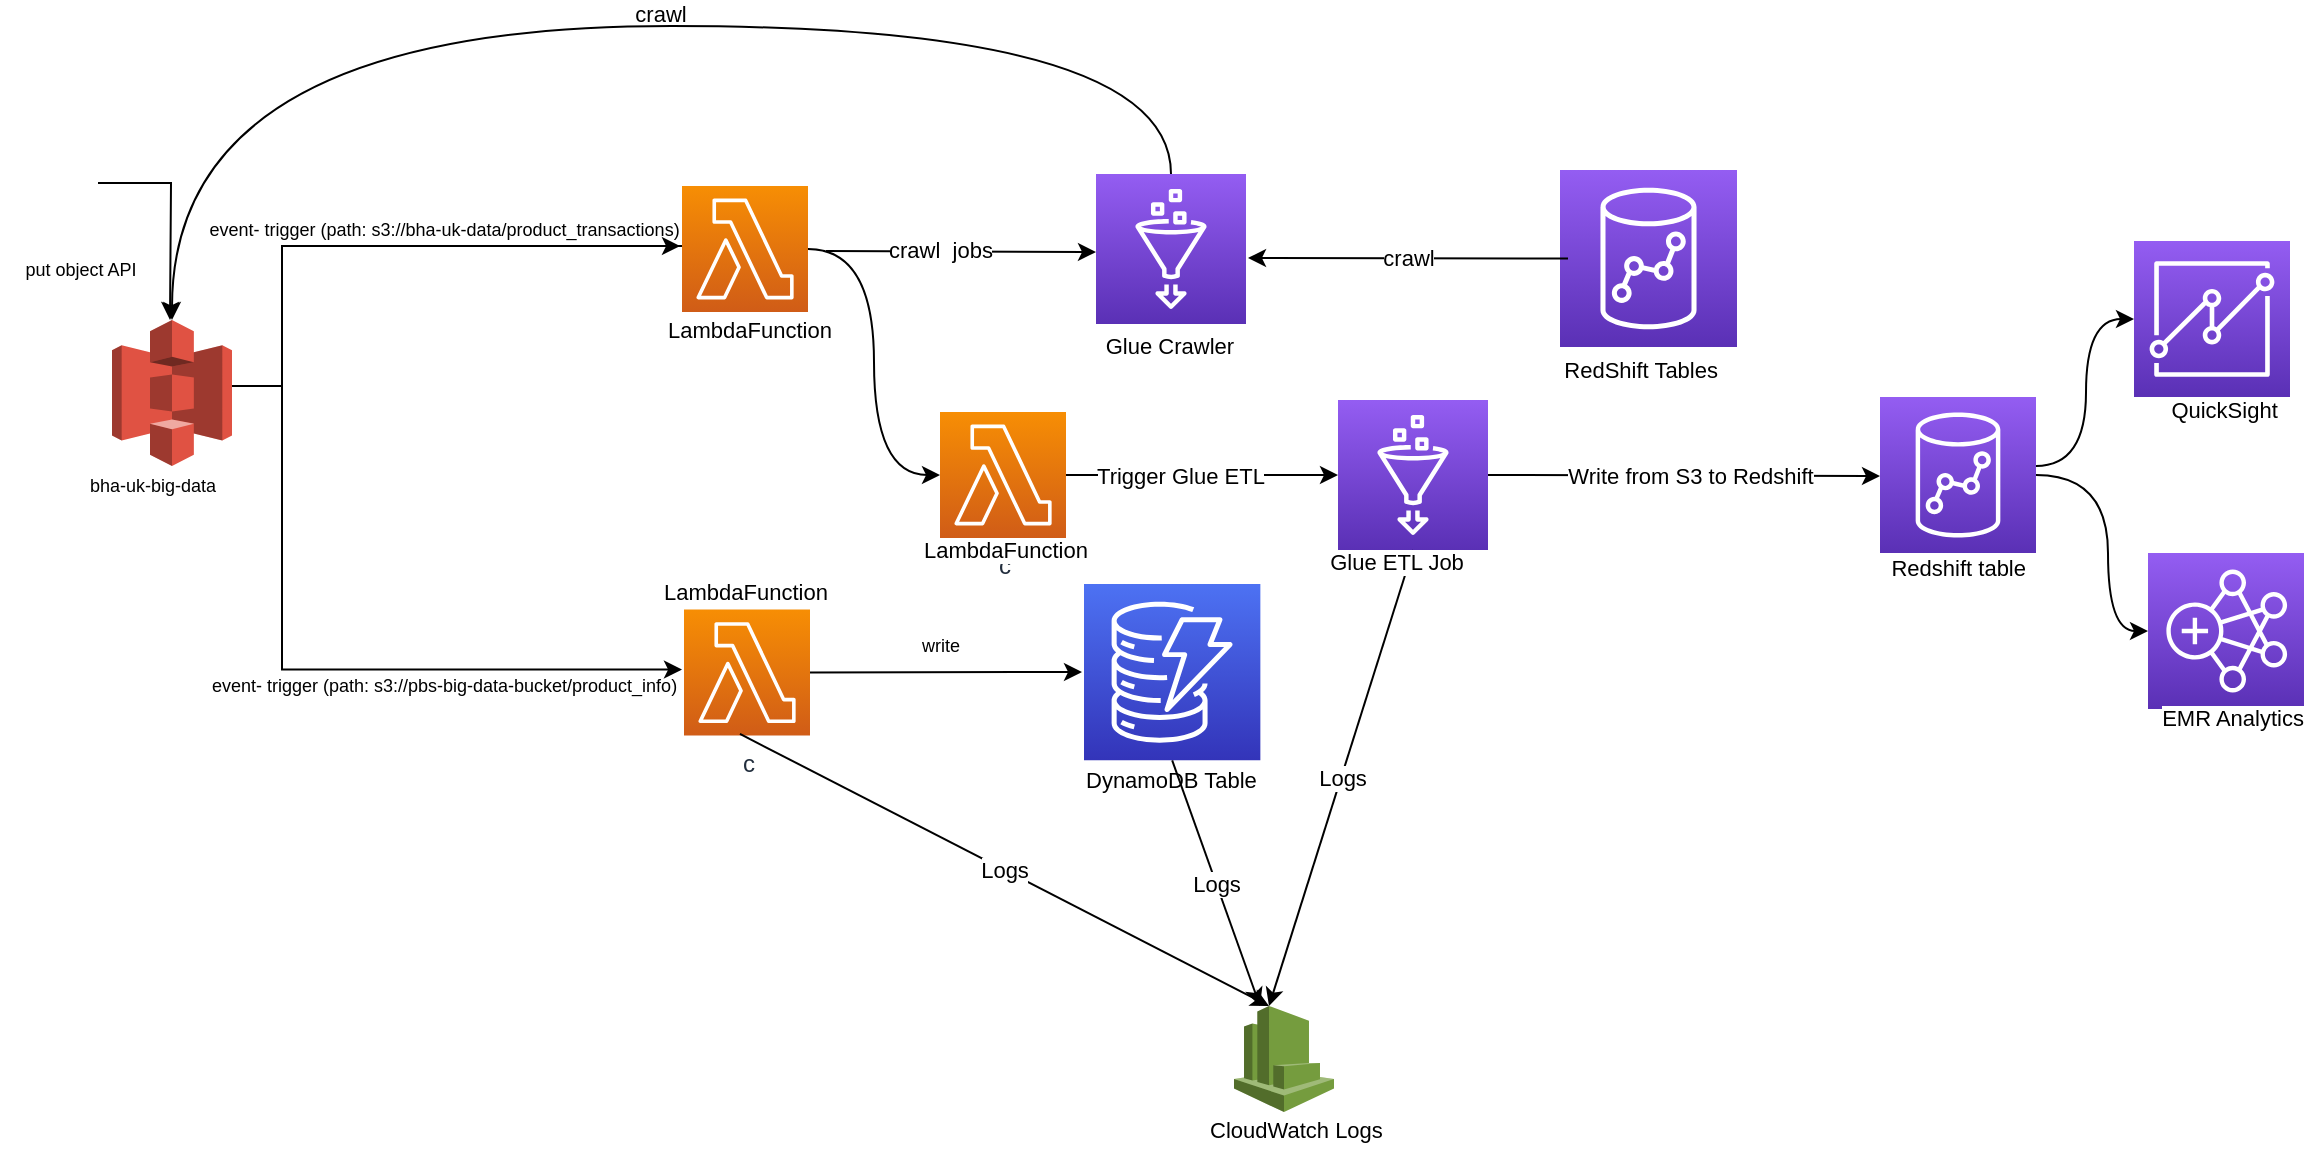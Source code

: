 <mxfile version="20.2.3" type="github">
  <diagram id="Ht1M8jgEwFfnCIfOTk4-" name="Page-1">
    <mxGraphModel dx="1399" dy="663" grid="1" gridSize="10" guides="1" tooltips="1" connect="1" arrows="1" fold="1" page="1" pageScale="1" pageWidth="1169" pageHeight="827" math="0" shadow="0">
      <root>
        <mxCell id="0" />
        <mxCell id="1" parent="0" />
        <mxCell id="TXq7R9aLI3J5eNGoXP3h-1" value="" style="outlineConnect=0;dashed=0;verticalLabelPosition=bottom;verticalAlign=top;align=center;html=1;shape=mxgraph.aws3.s3;fillColor=#E05243;gradientColor=none;" vertex="1" parent="1">
          <mxGeometry x="63" y="367" width="60" height="73" as="geometry" />
        </mxCell>
        <mxCell id="TXq7R9aLI3J5eNGoXP3h-2" value="c&lt;span style=&quot;color: rgba(0, 0, 0, 0); font-family: monospace; font-size: 0px; text-align: start;&quot;&gt;%3CmxGraphModel%3E%3Croot%3E%3CmxCell%20id%3D%220%22%2F%3E%3CmxCell%20id%3D%221%22%20parent%3D%220%22%2F%3E%3CmxCell%20id%3D%222%22%20value%3D%22crawl%22%20style%3D%22edgeLabel%3Bresizable%3D0%3Bhtml%3D1%3Balign%3Dcenter%3BverticalAlign%3Dmiddle%3B%22%20connectable%3D%220%22%20vertex%3D%221%22%20parent%3D%221%22%3E%3CmxGeometry%20x%3D%22792.586%22%20y%3D%22335.33%22%20as%3D%22geometry%22%2F%3E%3C%2FmxCell%3E%3C%2Froot%3E%3C%2FmxGraphModel%3E&lt;/span&gt;" style="sketch=0;points=[[0,0,0],[0.25,0,0],[0.5,0,0],[0.75,0,0],[1,0,0],[0,1,0],[0.25,1,0],[0.5,1,0],[0.75,1,0],[1,1,0],[0,0.25,0],[0,0.5,0],[0,0.75,0],[1,0.25,0],[1,0.5,0],[1,0.75,0]];outlineConnect=0;fontColor=#232F3E;gradientColor=#F78E04;gradientDirection=north;fillColor=#D05C17;strokeColor=#ffffff;dashed=0;verticalLabelPosition=bottom;verticalAlign=top;align=center;html=1;fontSize=12;fontStyle=0;aspect=fixed;shape=mxgraph.aws4.resourceIcon;resIcon=mxgraph.aws4.lambda;" vertex="1" parent="1">
          <mxGeometry x="349" y="511.79" width="63" height="63" as="geometry" />
        </mxCell>
        <mxCell id="TXq7R9aLI3J5eNGoXP3h-4" value="" style="outlineConnect=0;dashed=0;verticalLabelPosition=bottom;verticalAlign=top;align=center;html=1;shape=mxgraph.aws3.cloudwatch;fillColor=#759C3E;gradientColor=none;" vertex="1" parent="1">
          <mxGeometry x="624" y="710" width="50" height="53" as="geometry" />
        </mxCell>
        <mxCell id="TXq7R9aLI3J5eNGoXP3h-7" value="" style="endArrow=classic;html=1;rounded=0;" edge="1" parent="1">
          <mxGeometry relative="1" as="geometry">
            <mxPoint x="412" y="543.21" as="sourcePoint" />
            <mxPoint x="548" y="543" as="targetPoint" />
          </mxGeometry>
        </mxCell>
        <mxCell id="TXq7R9aLI3J5eNGoXP3h-8" value="CloudWatch Logs" style="edgeLabel;resizable=0;html=1;align=left;verticalAlign=bottom;" connectable="0" vertex="1" parent="TXq7R9aLI3J5eNGoXP3h-7">
          <mxGeometry x="-1" relative="1" as="geometry">
            <mxPoint x="198" y="237" as="offset" />
          </mxGeometry>
        </mxCell>
        <mxCell id="TXq7R9aLI3J5eNGoXP3h-9" value="RedShift Tables" style="edgeLabel;resizable=0;html=1;align=right;verticalAlign=bottom;" connectable="0" vertex="1" parent="TXq7R9aLI3J5eNGoXP3h-7">
          <mxGeometry x="1" relative="1" as="geometry">
            <mxPoint x="319" y="-143" as="offset" />
          </mxGeometry>
        </mxCell>
        <mxCell id="TXq7R9aLI3J5eNGoXP3h-11" value="" style="endArrow=classic;html=1;rounded=0;entryX=0.35;entryY=0;entryDx=0;entryDy=0;entryPerimeter=0;exitX=0.444;exitY=0.987;exitDx=0;exitDy=0;exitPerimeter=0;" edge="1" parent="1" target="TXq7R9aLI3J5eNGoXP3h-4" source="TXq7R9aLI3J5eNGoXP3h-2">
          <mxGeometry relative="1" as="geometry">
            <mxPoint x="377.003" y="579.767" as="sourcePoint" />
            <mxPoint x="477" y="599.79" as="targetPoint" />
          </mxGeometry>
        </mxCell>
        <mxCell id="TXq7R9aLI3J5eNGoXP3h-12" value="Logs" style="edgeLabel;resizable=0;html=1;align=center;verticalAlign=middle;" connectable="0" vertex="1" parent="TXq7R9aLI3J5eNGoXP3h-11">
          <mxGeometry relative="1" as="geometry" />
        </mxCell>
        <mxCell id="TXq7R9aLI3J5eNGoXP3h-13" value="LambdaFunction" style="edgeLabel;resizable=0;html=1;align=left;verticalAlign=bottom;" connectable="0" vertex="1" parent="1">
          <mxGeometry x="336.59" y="511.79" as="geometry" />
        </mxCell>
        <mxCell id="TXq7R9aLI3J5eNGoXP3h-16" value="write" style="text;html=1;align=center;verticalAlign=middle;resizable=0;points=[];autosize=1;strokeColor=none;fillColor=none;fontSize=9;" vertex="1" parent="1">
          <mxGeometry x="457" y="519.79" width="40" height="20" as="geometry" />
        </mxCell>
        <mxCell id="TXq7R9aLI3J5eNGoXP3h-17" style="edgeStyle=orthogonalEdgeStyle;rounded=0;orthogonalLoop=1;jettySize=auto;html=1;exitX=1;exitY=0.5;exitDx=0;exitDy=0;fontSize=9;entryX=0.5;entryY=0;entryDx=0;entryDy=0;entryPerimeter=0;" edge="1" parent="1" source="TXq7R9aLI3J5eNGoXP3h-18">
          <mxGeometry relative="1" as="geometry">
            <mxPoint x="92" y="367" as="targetPoint" />
          </mxGeometry>
        </mxCell>
        <mxCell id="TXq7R9aLI3J5eNGoXP3h-18" value="" style="shape=image;html=1;verticalAlign=top;verticalLabelPosition=bottom;labelBackgroundColor=#ffffff;imageAspect=0;aspect=fixed;image=https://cdn3.iconfinder.com/data/icons/cad-database-presentation-spreadsheet-vector-fil-2/512/19-128.png;fontSize=9;" vertex="1" parent="1">
          <mxGeometry x="23" y="282" width="33" height="33" as="geometry" />
        </mxCell>
        <mxCell id="TXq7R9aLI3J5eNGoXP3h-19" value="put object API" style="text;html=1;align=center;verticalAlign=middle;resizable=0;points=[];autosize=1;strokeColor=none;fillColor=none;fontSize=9;" vertex="1" parent="1">
          <mxGeometry x="7" y="331.5" width="80" height="20" as="geometry" />
        </mxCell>
        <mxCell id="TXq7R9aLI3J5eNGoXP3h-26" value="" style="sketch=0;points=[[0,0,0],[0.25,0,0],[0.5,0,0],[0.75,0,0],[1,0,0],[0,1,0],[0.25,1,0],[0.5,1,0],[0.75,1,0],[1,1,0],[0,0.25,0],[0,0.5,0],[0,0.75,0],[1,0.25,0],[1,0.5,0],[1,0.75,0]];outlineConnect=0;fontColor=#232F3E;gradientColor=#945DF2;gradientDirection=north;fillColor=#5A30B5;strokeColor=#ffffff;dashed=0;verticalLabelPosition=bottom;verticalAlign=top;align=center;html=1;fontSize=12;fontStyle=0;aspect=fixed;shape=mxgraph.aws4.resourceIcon;resIcon=mxgraph.aws4.redshift;" vertex="1" parent="1">
          <mxGeometry x="787" y="292" width="88.5" height="88.5" as="geometry" />
        </mxCell>
        <mxCell id="TXq7R9aLI3J5eNGoXP3h-27" value="" style="edgeStyle=elbowEdgeStyle;elbow=horizontal;endArrow=classic;html=1;rounded=0;startArrow=none;" edge="1" parent="1" source="TXq7R9aLI3J5eNGoXP3h-36">
          <mxGeometry width="50" height="50" relative="1" as="geometry">
            <mxPoint x="123" y="400" as="sourcePoint" />
            <mxPoint x="347" y="330" as="targetPoint" />
            <Array as="points">
              <mxPoint x="148" y="330" />
            </Array>
          </mxGeometry>
        </mxCell>
        <mxCell id="TXq7R9aLI3J5eNGoXP3h-28" value="" style="edgeStyle=elbowEdgeStyle;elbow=horizontal;endArrow=classic;html=1;rounded=0;" edge="1" parent="1">
          <mxGeometry width="50" height="50" relative="1" as="geometry">
            <mxPoint x="127" y="400" as="sourcePoint" />
            <mxPoint x="348" y="541.79" as="targetPoint" />
            <Array as="points">
              <mxPoint x="148" y="521.79" />
            </Array>
          </mxGeometry>
        </mxCell>
        <mxCell id="TXq7R9aLI3J5eNGoXP3h-30" value="event- trigger (path:&amp;nbsp;s3://bha-uk-data/product_transactions)&amp;nbsp;" style="text;html=1;align=center;verticalAlign=middle;resizable=0;points=[];autosize=1;strokeColor=none;fillColor=none;fontSize=9;" vertex="1" parent="1">
          <mxGeometry x="100" y="311.5" width="260" height="20" as="geometry" />
        </mxCell>
        <mxCell id="TXq7R9aLI3J5eNGoXP3h-34" value="" style="sketch=0;points=[[0,0,0],[0.25,0,0],[0.5,0,0],[0.75,0,0],[1,0,0],[0,1,0],[0.25,1,0],[0.5,1,0],[0.75,1,0],[1,1,0],[0,0.25,0],[0,0.5,0],[0,0.75,0],[1,0.25,0],[1,0.5,0],[1,0.75,0]];outlineConnect=0;fontColor=#232F3E;gradientColor=#4D72F3;gradientDirection=north;fillColor=#3334B9;strokeColor=#ffffff;dashed=0;verticalLabelPosition=bottom;verticalAlign=top;align=center;html=1;fontSize=12;fontStyle=0;aspect=fixed;shape=mxgraph.aws4.resourceIcon;resIcon=mxgraph.aws4.dynamodb;" vertex="1" parent="1">
          <mxGeometry x="549" y="499" width="88.18" height="88.18" as="geometry" />
        </mxCell>
        <mxCell id="TXq7R9aLI3J5eNGoXP3h-35" value="DynamoDB Table" style="edgeLabel;resizable=0;html=1;align=left;verticalAlign=bottom;" connectable="0" vertex="1" parent="1">
          <mxGeometry x="548" y="605" as="geometry" />
        </mxCell>
        <mxCell id="TXq7R9aLI3J5eNGoXP3h-36" value="" style="sketch=0;points=[[0,0,0],[0.25,0,0],[0.5,0,0],[0.75,0,0],[1,0,0],[0,1,0],[0.25,1,0],[0.5,1,0],[0.75,1,0],[1,1,0],[0,0.25,0],[0,0.5,0],[0,0.75,0],[1,0.25,0],[1,0.5,0],[1,0.75,0]];outlineConnect=0;fontColor=#232F3E;gradientColor=#F78E04;gradientDirection=north;fillColor=#D05C17;strokeColor=#ffffff;dashed=0;verticalLabelPosition=bottom;verticalAlign=top;align=center;html=1;fontSize=12;fontStyle=0;aspect=fixed;shape=mxgraph.aws4.resourceIcon;resIcon=mxgraph.aws4.lambda;" vertex="1" parent="1">
          <mxGeometry x="348" y="300" width="63" height="63" as="geometry" />
        </mxCell>
        <mxCell id="TXq7R9aLI3J5eNGoXP3h-38" value="" style="edgeStyle=elbowEdgeStyle;elbow=horizontal;endArrow=none;html=1;rounded=0;" edge="1" parent="1" target="TXq7R9aLI3J5eNGoXP3h-36">
          <mxGeometry width="50" height="50" relative="1" as="geometry">
            <mxPoint x="123" y="400.0" as="sourcePoint" />
            <mxPoint x="547" y="330.0" as="targetPoint" />
            <Array as="points">
              <mxPoint x="148" y="330" />
            </Array>
          </mxGeometry>
        </mxCell>
        <mxCell id="TXq7R9aLI3J5eNGoXP3h-39" value="" style="sketch=0;points=[[0,0,0],[0.25,0,0],[0.5,0,0],[0.75,0,0],[1,0,0],[0,1,0],[0.25,1,0],[0.5,1,0],[0.75,1,0],[1,1,0],[0,0.25,0],[0,0.5,0],[0,0.75,0],[1,0.25,0],[1,0.5,0],[1,0.75,0]];outlineConnect=0;fontColor=#232F3E;gradientColor=#945DF2;gradientDirection=north;fillColor=#5A30B5;strokeColor=#ffffff;dashed=0;verticalLabelPosition=bottom;verticalAlign=top;align=center;html=1;fontSize=12;fontStyle=0;aspect=fixed;shape=mxgraph.aws4.resourceIcon;resIcon=mxgraph.aws4.glue;" vertex="1" parent="1">
          <mxGeometry x="555" y="294" width="75" height="75" as="geometry" />
        </mxCell>
        <mxCell id="TXq7R9aLI3J5eNGoXP3h-40" value="LambdaFunction" style="edgeLabel;resizable=0;html=1;align=left;verticalAlign=bottom;" connectable="0" vertex="1" parent="1">
          <mxGeometry x="338.59" y="380.0" as="geometry" />
        </mxCell>
        <mxCell id="TXq7R9aLI3J5eNGoXP3h-43" value="" style="endArrow=classic;html=1;rounded=0;curved=1;exitX=0;exitY=0.5;exitDx=0;exitDy=0;exitPerimeter=0;" edge="1" parent="1">
          <mxGeometry relative="1" as="geometry">
            <mxPoint x="791" y="336.25" as="sourcePoint" />
            <mxPoint x="631" y="336" as="targetPoint" />
          </mxGeometry>
        </mxCell>
        <mxCell id="TXq7R9aLI3J5eNGoXP3h-44" value="crawl" style="edgeLabel;resizable=0;html=1;align=center;verticalAlign=middle;" connectable="0" vertex="1" parent="TXq7R9aLI3J5eNGoXP3h-43">
          <mxGeometry relative="1" as="geometry" />
        </mxCell>
        <mxCell id="TXq7R9aLI3J5eNGoXP3h-45" value="crawl" style="edgeLabel;resizable=0;html=1;align=center;verticalAlign=middle;" connectable="0" vertex="1" parent="1">
          <mxGeometry x="679.996" y="341.5" as="geometry">
            <mxPoint x="-343" y="-128" as="offset" />
          </mxGeometry>
        </mxCell>
        <mxCell id="TXq7R9aLI3J5eNGoXP3h-46" value="" style="endArrow=classic;html=1;rounded=0;curved=1;" edge="1" parent="1">
          <mxGeometry width="50" height="50" relative="1" as="geometry">
            <mxPoint x="420" y="332.5" as="sourcePoint" />
            <mxPoint x="555" y="333" as="targetPoint" />
          </mxGeometry>
        </mxCell>
        <mxCell id="TXq7R9aLI3J5eNGoXP3h-47" value="c&lt;span style=&quot;color: rgba(0, 0, 0, 0); font-family: monospace; font-size: 0px; text-align: start;&quot;&gt;%3CmxGraphModel%3E%3Croot%3E%3CmxCell%20id%3D%220%22%2F%3E%3CmxCell%20id%3D%221%22%20parent%3D%220%22%2F%3E%3CmxCell%20id%3D%222%22%20value%3D%22crawl%22%20style%3D%22edgeLabel%3Bresizable%3D0%3Bhtml%3D1%3Balign%3Dcenter%3BverticalAlign%3Dmiddle%3B%22%20connectable%3D%220%22%20vertex%3D%221%22%20parent%3D%221%22%3E%3CmxGeometry%20x%3D%22792.586%22%20y%3D%22335.33%22%20as%3D%22geometry%22%2F%3E%3C%2FmxCell%3E%3C%2Froot%3E%3C%2FmxGraphModel%3E&lt;/span&gt;" style="sketch=0;points=[[0,0,0],[0.25,0,0],[0.5,0,0],[0.75,0,0],[1,0,0],[0,1,0],[0.25,1,0],[0.5,1,0],[0.75,1,0],[1,1,0],[0,0.25,0],[0,0.5,0],[0,0.75,0],[1,0.25,0],[1,0.5,0],[1,0.75,0]];outlineConnect=0;fontColor=#232F3E;gradientColor=#F78E04;gradientDirection=north;fillColor=#D05C17;strokeColor=#ffffff;dashed=0;verticalLabelPosition=bottom;verticalAlign=top;align=center;html=1;fontSize=12;fontStyle=0;aspect=fixed;shape=mxgraph.aws4.resourceIcon;resIcon=mxgraph.aws4.lambda;" vertex="1" parent="1">
          <mxGeometry x="477" y="413.0" width="63" height="63" as="geometry" />
        </mxCell>
        <mxCell id="TXq7R9aLI3J5eNGoXP3h-51" value="" style="edgeStyle=elbowEdgeStyle;elbow=horizontal;endArrow=classic;html=1;rounded=0;curved=1;entryX=0;entryY=0.5;entryDx=0;entryDy=0;entryPerimeter=0;" edge="1" parent="1" source="TXq7R9aLI3J5eNGoXP3h-36" target="TXq7R9aLI3J5eNGoXP3h-47">
          <mxGeometry width="50" height="50" relative="1" as="geometry">
            <mxPoint x="348" y="417" as="sourcePoint" />
            <mxPoint x="398" y="367" as="targetPoint" />
          </mxGeometry>
        </mxCell>
        <mxCell id="TXq7R9aLI3J5eNGoXP3h-52" value="" style="sketch=0;points=[[0,0,0],[0.25,0,0],[0.5,0,0],[0.75,0,0],[1,0,0],[0,1,0],[0.25,1,0],[0.5,1,0],[0.75,1,0],[1,1,0],[0,0.25,0],[0,0.5,0],[0,0.75,0],[1,0.25,0],[1,0.5,0],[1,0.75,0]];outlineConnect=0;fontColor=#232F3E;gradientColor=#945DF2;gradientDirection=north;fillColor=#5A30B5;strokeColor=#ffffff;dashed=0;verticalLabelPosition=bottom;verticalAlign=top;align=center;html=1;fontSize=12;fontStyle=0;aspect=fixed;shape=mxgraph.aws4.resourceIcon;resIcon=mxgraph.aws4.glue;" vertex="1" parent="1">
          <mxGeometry x="676" y="407" width="75" height="75" as="geometry" />
        </mxCell>
        <mxCell id="TXq7R9aLI3J5eNGoXP3h-53" value="" style="sketch=0;points=[[0,0,0],[0.25,0,0],[0.5,0,0],[0.75,0,0],[1,0,0],[0,1,0],[0.25,1,0],[0.5,1,0],[0.75,1,0],[1,1,0],[0,0.25,0],[0,0.5,0],[0,0.75,0],[1,0.25,0],[1,0.5,0],[1,0.75,0]];outlineConnect=0;fontColor=#232F3E;gradientColor=#945DF2;gradientDirection=north;fillColor=#5A30B5;strokeColor=#ffffff;dashed=0;verticalLabelPosition=bottom;verticalAlign=top;align=center;html=1;fontSize=12;fontStyle=0;aspect=fixed;shape=mxgraph.aws4.resourceIcon;resIcon=mxgraph.aws4.redshift;" vertex="1" parent="1">
          <mxGeometry x="947" y="405.5" width="78" height="78" as="geometry" />
        </mxCell>
        <mxCell id="TXq7R9aLI3J5eNGoXP3h-58" value="" style="endArrow=classic;html=1;rounded=0;curved=1;exitX=1;exitY=0.5;exitDx=0;exitDy=0;exitPerimeter=0;" edge="1" parent="1" source="TXq7R9aLI3J5eNGoXP3h-47" target="TXq7R9aLI3J5eNGoXP3h-52">
          <mxGeometry relative="1" as="geometry">
            <mxPoint x="547" y="444" as="sourcePoint" />
            <mxPoint x="627" y="444.16" as="targetPoint" />
          </mxGeometry>
        </mxCell>
        <mxCell id="TXq7R9aLI3J5eNGoXP3h-62" value="" style="endArrow=classic;html=1;rounded=0;curved=1;exitX=1;exitY=0.5;exitDx=0;exitDy=0;exitPerimeter=0;" edge="1" parent="1" source="TXq7R9aLI3J5eNGoXP3h-52">
          <mxGeometry relative="1" as="geometry">
            <mxPoint x="725" y="445" as="sourcePoint" />
            <mxPoint x="947" y="445" as="targetPoint" />
          </mxGeometry>
        </mxCell>
        <mxCell id="TXq7R9aLI3J5eNGoXP3h-63" value="Write from S3 to Redshift" style="edgeLabel;resizable=0;html=1;align=center;verticalAlign=middle;" connectable="0" vertex="1" parent="TXq7R9aLI3J5eNGoXP3h-62">
          <mxGeometry relative="1" as="geometry">
            <mxPoint x="3" as="offset" />
          </mxGeometry>
        </mxCell>
        <mxCell id="TXq7R9aLI3J5eNGoXP3h-64" value="crawl&amp;nbsp; jobs" style="edgeLabel;resizable=0;html=1;align=center;verticalAlign=middle;" connectable="0" vertex="1" parent="1">
          <mxGeometry x="477.0" y="331.495" as="geometry" />
        </mxCell>
        <mxCell id="TXq7R9aLI3J5eNGoXP3h-65" value="" style="edgeStyle=elbowEdgeStyle;elbow=vertical;endArrow=classic;html=1;rounded=0;curved=1;entryX=0.5;entryY=0;entryDx=0;entryDy=0;entryPerimeter=0;" edge="1" parent="1" source="TXq7R9aLI3J5eNGoXP3h-39" target="TXq7R9aLI3J5eNGoXP3h-1">
          <mxGeometry width="50" height="50" relative="1" as="geometry">
            <mxPoint x="207" y="220" as="sourcePoint" />
            <mxPoint x="297" y="220" as="targetPoint" />
            <Array as="points">
              <mxPoint x="347" y="220" />
              <mxPoint x="407" y="210" />
              <mxPoint x="347" y="210" />
            </Array>
          </mxGeometry>
        </mxCell>
        <mxCell id="TXq7R9aLI3J5eNGoXP3h-68" value="Trigger Glue ETL" style="edgeLabel;resizable=0;html=1;align=center;verticalAlign=middle;" connectable="0" vertex="1" parent="1">
          <mxGeometry x="597.091" y="444.5" as="geometry" />
        </mxCell>
        <mxCell id="TXq7R9aLI3J5eNGoXP3h-69" value="Glue Crawler&amp;nbsp;" style="edgeLabel;resizable=0;html=1;align=center;verticalAlign=middle;" connectable="0" vertex="1" parent="1">
          <mxGeometry x="593.09" y="379.995" as="geometry" />
        </mxCell>
        <mxCell id="TXq7R9aLI3J5eNGoXP3h-70" value="event- trigger (path:&amp;nbsp;s3://pbs-big-data-bucket/product_info)&amp;nbsp;" style="text;html=1;align=center;verticalAlign=middle;resizable=0;points=[];autosize=1;strokeColor=none;fillColor=none;fontSize=9;" vertex="1" parent="1">
          <mxGeometry x="100" y="540" width="260" height="20" as="geometry" />
        </mxCell>
        <mxCell id="TXq7R9aLI3J5eNGoXP3h-72" value="bha-uk-big-data" style="text;html=1;align=center;verticalAlign=middle;resizable=0;points=[];autosize=1;strokeColor=none;fillColor=none;fontSize=9;" vertex="1" parent="1">
          <mxGeometry x="38" y="440" width="90" height="20" as="geometry" />
        </mxCell>
        <mxCell id="TXq7R9aLI3J5eNGoXP3h-75" value="" style="endArrow=classic;html=1;rounded=0;curved=1;exitX=0.5;exitY=1;exitDx=0;exitDy=0;exitPerimeter=0;" edge="1" parent="1" source="TXq7R9aLI3J5eNGoXP3h-34">
          <mxGeometry relative="1" as="geometry">
            <mxPoint x="577" y="610" as="sourcePoint" />
            <mxPoint x="637" y="710" as="targetPoint" />
          </mxGeometry>
        </mxCell>
        <mxCell id="TXq7R9aLI3J5eNGoXP3h-76" value="Logs" style="edgeLabel;resizable=0;html=1;align=center;verticalAlign=middle;" connectable="0" vertex="1" parent="TXq7R9aLI3J5eNGoXP3h-75">
          <mxGeometry relative="1" as="geometry" />
        </mxCell>
        <mxCell id="TXq7R9aLI3J5eNGoXP3h-77" value="" style="endArrow=classic;html=1;rounded=0;entryX=0.35;entryY=0;entryDx=0;entryDy=0;entryPerimeter=0;exitX=0.5;exitY=1;exitDx=0;exitDy=0;exitPerimeter=0;" edge="1" parent="1" source="TXq7R9aLI3J5eNGoXP3h-52" target="TXq7R9aLI3J5eNGoXP3h-4">
          <mxGeometry relative="1" as="geometry">
            <mxPoint x="396.972" y="593.971" as="sourcePoint" />
            <mxPoint x="694.5" y="700" as="targetPoint" />
          </mxGeometry>
        </mxCell>
        <mxCell id="TXq7R9aLI3J5eNGoXP3h-78" value="Logs" style="edgeLabel;resizable=0;html=1;align=center;verticalAlign=middle;" connectable="0" vertex="1" parent="TXq7R9aLI3J5eNGoXP3h-77">
          <mxGeometry relative="1" as="geometry" />
        </mxCell>
        <mxCell id="TXq7R9aLI3J5eNGoXP3h-79" value="Glue ETL Job" style="edgeLabel;resizable=0;html=1;align=center;verticalAlign=middle;" connectable="0" vertex="1" parent="1">
          <mxGeometry x="674.998" y="604.995" as="geometry">
            <mxPoint x="30" y="-117" as="offset" />
          </mxGeometry>
        </mxCell>
        <mxCell id="TXq7R9aLI3J5eNGoXP3h-80" value="LambdaFunction" style="edgeLabel;resizable=0;html=1;align=left;verticalAlign=bottom;" connectable="0" vertex="1" parent="1">
          <mxGeometry x="467" y="490.0" as="geometry" />
        </mxCell>
        <mxCell id="TXq7R9aLI3J5eNGoXP3h-81" value="" style="sketch=0;points=[[0,0,0],[0.25,0,0],[0.5,0,0],[0.75,0,0],[1,0,0],[0,1,0],[0.25,1,0],[0.5,1,0],[0.75,1,0],[1,1,0],[0,0.25,0],[0,0.5,0],[0,0.75,0],[1,0.25,0],[1,0.5,0],[1,0.75,0]];outlineConnect=0;fontColor=#232F3E;gradientColor=#945DF2;gradientDirection=north;fillColor=#5A30B5;strokeColor=#ffffff;dashed=0;verticalLabelPosition=bottom;verticalAlign=top;align=center;html=1;fontSize=12;fontStyle=0;aspect=fixed;shape=mxgraph.aws4.resourceIcon;resIcon=mxgraph.aws4.quicksight;" vertex="1" parent="1">
          <mxGeometry x="1074" y="327.5" width="78" height="78" as="geometry" />
        </mxCell>
        <mxCell id="TXq7R9aLI3J5eNGoXP3h-82" value="" style="sketch=0;points=[[0,0,0],[0.25,0,0],[0.5,0,0],[0.75,0,0],[1,0,0],[0,1,0],[0.25,1,0],[0.5,1,0],[0.75,1,0],[1,1,0],[0,0.25,0],[0,0.5,0],[0,0.75,0],[1,0.25,0],[1,0.5,0],[1,0.75,0]];outlineConnect=0;fontColor=#232F3E;gradientColor=#945DF2;gradientDirection=north;fillColor=#5A30B5;strokeColor=#ffffff;dashed=0;verticalLabelPosition=bottom;verticalAlign=top;align=center;html=1;fontSize=12;fontStyle=0;aspect=fixed;shape=mxgraph.aws4.resourceIcon;resIcon=mxgraph.aws4.emr;" vertex="1" parent="1">
          <mxGeometry x="1081" y="483.5" width="78" height="78" as="geometry" />
        </mxCell>
        <mxCell id="TXq7R9aLI3J5eNGoXP3h-83" value="" style="edgeStyle=elbowEdgeStyle;elbow=horizontal;endArrow=classic;html=1;rounded=0;curved=1;entryX=0;entryY=0.5;entryDx=0;entryDy=0;entryPerimeter=0;" edge="1" parent="1" target="TXq7R9aLI3J5eNGoXP3h-81">
          <mxGeometry width="50" height="50" relative="1" as="geometry">
            <mxPoint x="1025" y="440" as="sourcePoint" />
            <mxPoint x="1075" y="390" as="targetPoint" />
            <Array as="points">
              <mxPoint x="1050" y="430" />
            </Array>
          </mxGeometry>
        </mxCell>
        <mxCell id="TXq7R9aLI3J5eNGoXP3h-86" value="" style="edgeStyle=elbowEdgeStyle;elbow=horizontal;endArrow=classic;html=1;rounded=0;curved=1;entryX=0;entryY=0.5;entryDx=0;entryDy=0;entryPerimeter=0;exitX=1;exitY=0.5;exitDx=0;exitDy=0;exitPerimeter=0;" edge="1" parent="1" source="TXq7R9aLI3J5eNGoXP3h-53" target="TXq7R9aLI3J5eNGoXP3h-82">
          <mxGeometry width="50" height="50" relative="1" as="geometry">
            <mxPoint x="881" y="613.29" as="sourcePoint" />
            <mxPoint x="925" y="539.79" as="targetPoint" />
            <Array as="points">
              <mxPoint x="1061" y="460" />
            </Array>
          </mxGeometry>
        </mxCell>
        <mxCell id="TXq7R9aLI3J5eNGoXP3h-88" value="Redshift table" style="edgeLabel;resizable=0;html=1;align=right;verticalAlign=bottom;" connectable="0" vertex="1" parent="1">
          <mxGeometry x="1020.003" y="499.0" as="geometry" />
        </mxCell>
        <mxCell id="TXq7R9aLI3J5eNGoXP3h-89" value="QuickSight&amp;nbsp;&amp;nbsp;" style="edgeLabel;resizable=0;html=1;align=right;verticalAlign=bottom;" connectable="0" vertex="1" parent="1">
          <mxGeometry x="1152.003" y="420.0" as="geometry" />
        </mxCell>
        <mxCell id="TXq7R9aLI3J5eNGoXP3h-90" value="EMR Analytics" style="edgeLabel;resizable=0;html=1;align=right;verticalAlign=bottom;" connectable="0" vertex="1" parent="1">
          <mxGeometry x="1159.003" y="574.79" as="geometry" />
        </mxCell>
      </root>
    </mxGraphModel>
  </diagram>
</mxfile>
